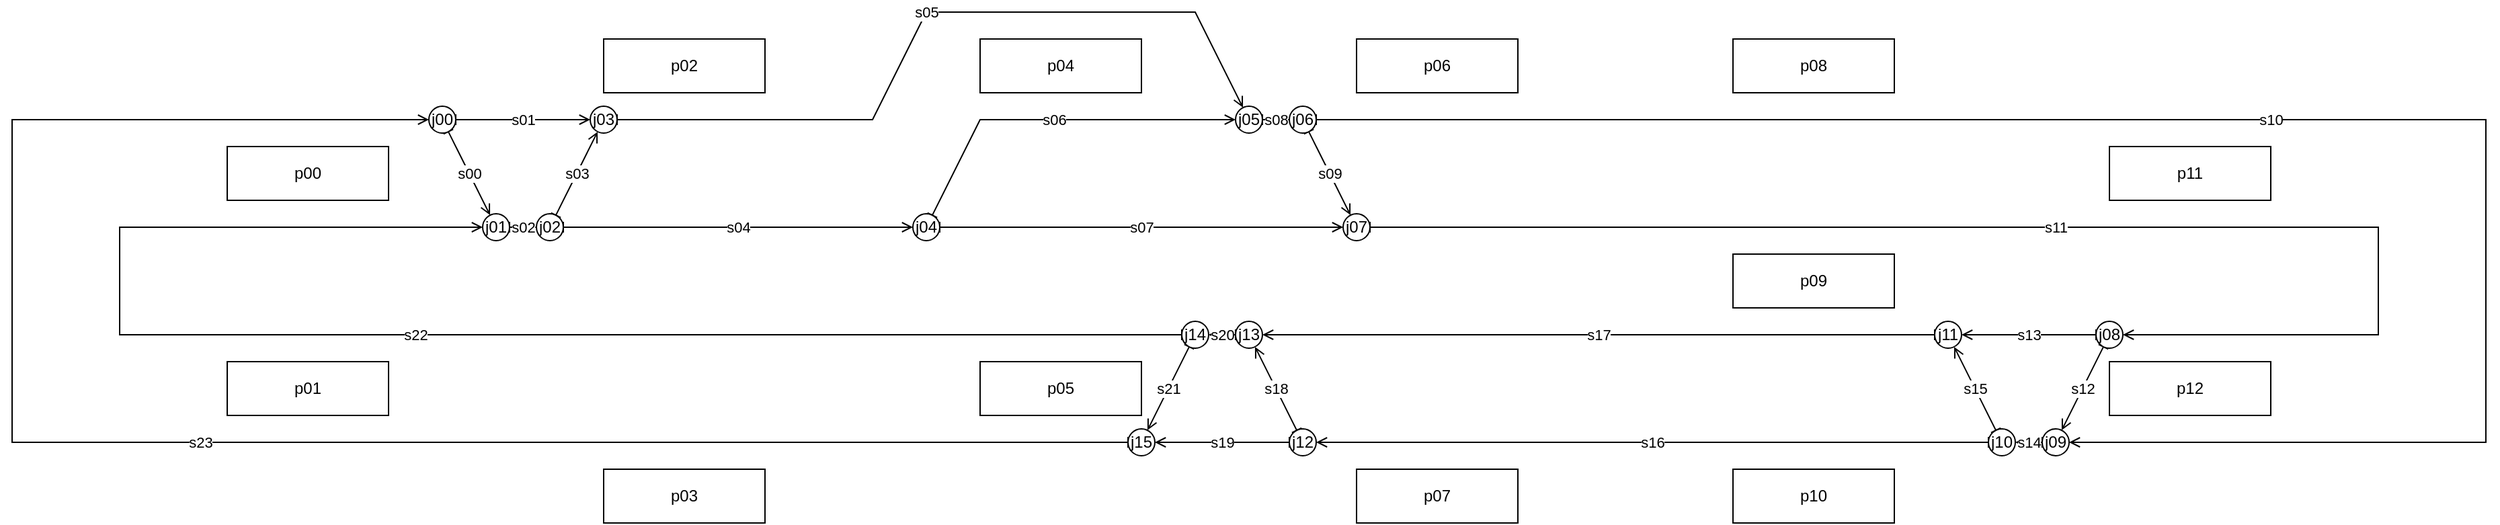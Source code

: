 <mxfile compressed="false" version="20.8.16" type="device">
  <diagram name="v3" id="9n7vPRytGBd8-qQ8bjde">
    <mxGraphModel dx="766" dy="528" grid="1" gridSize="10" guides="1" tooltips="1" connect="1" arrows="1" fold="1" page="1" pageScale="1" pageWidth="827" pageHeight="1169" math="0" shadow="0">
      <root>
        <mxCell id="AcLKcFcPObNCE5Jz1mWQ-0" />
        <mxCell id="AcLKcFcPObNCE5Jz1mWQ-1" parent="AcLKcFcPObNCE5Jz1mWQ-0" />
        <object label="%id%" placeholders="1" type="section" id="s22">
          <mxCell style="endArrow=open;html=1;rounded=0;startArrow=baseDash;startFill=0;endFill=0;" parent="AcLKcFcPObNCE5Jz1mWQ-1" source="j14" target="j01" edge="1">
            <mxGeometry width="100" height="100" relative="1" as="geometry">
              <mxPoint x="960" y="400" as="sourcePoint" />
              <mxPoint x="440" y="320" as="targetPoint" />
              <Array as="points">
                <mxPoint x="160" y="400" />
                <mxPoint x="160" y="320" />
              </Array>
            </mxGeometry>
          </mxCell>
        </object>
        <object label="%id%" placeholders="1" type="platform" id="p00">
          <mxCell style="rounded=0;whiteSpace=wrap;html=1;" parent="AcLKcFcPObNCE5Jz1mWQ-1" vertex="1">
            <mxGeometry x="240" y="260" width="120" height="40" as="geometry" />
          </mxCell>
        </object>
        <object label="%id%" placeholders="1" type="platform" id="p01">
          <mxCell style="rounded=0;whiteSpace=wrap;html=1;" parent="AcLKcFcPObNCE5Jz1mWQ-1" vertex="1">
            <mxGeometry x="240" y="420" width="120" height="40" as="geometry" />
          </mxCell>
        </object>
        <object label="%id%" placeholders="1" type="section" id="s00">
          <mxCell style="endArrow=open;html=1;rounded=0;startArrow=baseDash;startFill=0;endFill=0;" parent="AcLKcFcPObNCE5Jz1mWQ-1" source="j00" target="j01" edge="1">
            <mxGeometry width="100" height="100" relative="1" as="geometry">
              <mxPoint x="400" y="238.62" as="sourcePoint" />
              <mxPoint x="440" y="318" as="targetPoint" />
            </mxGeometry>
          </mxCell>
        </object>
        <object label="%id%" placeholders="1" type="section" id="s03">
          <mxCell style="endArrow=open;html=1;rounded=0;startArrow=baseDash;startFill=0;endFill=0;" parent="AcLKcFcPObNCE5Jz1mWQ-1" source="j02" target="j03" edge="1">
            <mxGeometry width="100" height="100" relative="1" as="geometry">
              <mxPoint x="480" y="318.62" as="sourcePoint" />
              <mxPoint x="520" y="238.62" as="targetPoint" />
            </mxGeometry>
          </mxCell>
        </object>
        <object label="%id%" placeholders="1" type="section" id="s01">
          <mxCell style="endArrow=open;html=1;rounded=0;startArrow=baseDash;startFill=0;endFill=0;" parent="AcLKcFcPObNCE5Jz1mWQ-1" source="j00" target="j03" edge="1">
            <mxGeometry width="100" height="100" relative="1" as="geometry">
              <mxPoint x="440" y="230" as="sourcePoint" />
              <mxPoint x="520" y="238.62" as="targetPoint" />
            </mxGeometry>
          </mxCell>
        </object>
        <object label="%id%" placeholders="1" type="section" id="s02">
          <mxCell style="endArrow=open;html=1;rounded=0;startArrow=baseDash;startFill=0;endFill=0;" parent="AcLKcFcPObNCE5Jz1mWQ-1" source="j01" target="j02" edge="1">
            <mxGeometry width="100" height="100" relative="1" as="geometry">
              <mxPoint x="440" y="318.62" as="sourcePoint" />
              <mxPoint x="480" y="318.62" as="targetPoint" />
            </mxGeometry>
          </mxCell>
        </object>
        <object label="%id%" placeholders="1" type="platform" id="p02">
          <mxCell style="rounded=0;whiteSpace=wrap;html=1;" parent="AcLKcFcPObNCE5Jz1mWQ-1" vertex="1">
            <mxGeometry x="520" y="180" width="120" height="40" as="geometry" />
          </mxCell>
        </object>
        <object label="%id%" placeholders="1" type="section" id="s05">
          <mxCell style="endArrow=open;html=1;rounded=0;startArrow=baseDash;startFill=0;endFill=0;" parent="AcLKcFcPObNCE5Jz1mWQ-1" source="j03" target="j05" edge="1">
            <mxGeometry width="100" height="100" relative="1" as="geometry">
              <mxPoint x="520" y="240.0" as="sourcePoint" />
              <mxPoint x="1000" y="240" as="targetPoint" />
              <Array as="points">
                <mxPoint x="720" y="240" />
                <mxPoint x="760" y="160" />
                <mxPoint x="960" y="160" />
              </Array>
            </mxGeometry>
          </mxCell>
        </object>
        <object label="%id%" placeholders="1" type="section" id="s06">
          <mxCell style="endArrow=open;html=1;rounded=0;startArrow=baseDash;startFill=0;endFill=0;" parent="AcLKcFcPObNCE5Jz1mWQ-1" source="j04" target="j05" edge="1">
            <mxGeometry width="100" height="100" relative="1" as="geometry">
              <mxPoint x="480" y="320" as="sourcePoint" />
              <mxPoint x="1000" y="240" as="targetPoint" />
              <Array as="points">
                <mxPoint x="800" y="240" />
              </Array>
            </mxGeometry>
          </mxCell>
        </object>
        <object label="%id%" placeholders="1" type="platform" id="p04">
          <mxCell style="rounded=0;whiteSpace=wrap;html=1;" parent="AcLKcFcPObNCE5Jz1mWQ-1" vertex="1">
            <mxGeometry x="800" y="180" width="120" height="40" as="geometry" />
          </mxCell>
        </object>
        <object label="%id%" placeholders="1" type="section" id="s07">
          <mxCell style="endArrow=open;html=1;rounded=0;startArrow=baseDash;startFill=0;endFill=0;" parent="AcLKcFcPObNCE5Jz1mWQ-1" source="j04" target="j07" edge="1">
            <mxGeometry width="100" height="100" relative="1" as="geometry">
              <mxPoint x="760" y="320" as="sourcePoint" />
              <mxPoint x="1080" y="320" as="targetPoint" />
            </mxGeometry>
          </mxCell>
        </object>
        <object label="%id%" placeholders="1" type="section" id="s09">
          <mxCell style="endArrow=open;html=1;rounded=0;startArrow=baseDash;startFill=0;endFill=0;" parent="AcLKcFcPObNCE5Jz1mWQ-1" source="j06" target="j07" edge="1">
            <mxGeometry width="100" height="100" relative="1" as="geometry">
              <mxPoint x="1030" y="270" as="sourcePoint" />
              <mxPoint x="1080" y="320" as="targetPoint" />
              <Array as="points" />
            </mxGeometry>
          </mxCell>
        </object>
        <object label="%id%" placeholders="1" type="section" id="s11">
          <mxCell style="endArrow=open;html=1;rounded=0;startArrow=baseDash;startFill=0;endFill=0;" parent="AcLKcFcPObNCE5Jz1mWQ-1" source="j07" target="j08" edge="1">
            <mxGeometry width="100" height="100" relative="1" as="geometry">
              <mxPoint x="1080" y="319.16" as="sourcePoint" />
              <mxPoint x="1640" y="400" as="targetPoint" />
              <Array as="points">
                <mxPoint x="1840" y="320" />
                <mxPoint x="1840" y="400" />
              </Array>
            </mxGeometry>
          </mxCell>
        </object>
        <object label="%id%" placeholders="1" type="section" id="s10">
          <mxCell style="endArrow=open;html=1;rounded=0;startArrow=baseDash;startFill=0;endFill=0;" parent="AcLKcFcPObNCE5Jz1mWQ-1" source="j06" target="j09" edge="1">
            <mxGeometry width="100" height="100" relative="1" as="geometry">
              <mxPoint x="1040.0" y="240.0" as="sourcePoint" />
              <mxPoint x="1600" y="480" as="targetPoint" />
              <Array as="points">
                <mxPoint x="1920" y="240" />
                <mxPoint x="1920" y="480" />
              </Array>
            </mxGeometry>
          </mxCell>
        </object>
        <object label="%id%" placeholders="1" type="platform" id="p06">
          <mxCell style="rounded=0;whiteSpace=wrap;html=1;" parent="AcLKcFcPObNCE5Jz1mWQ-1" vertex="1">
            <mxGeometry x="1080" y="180" width="120" height="40" as="geometry" />
          </mxCell>
        </object>
        <object label="%id%" placeholders="1" type="platform" id="p08">
          <mxCell style="rounded=0;whiteSpace=wrap;html=1;" parent="AcLKcFcPObNCE5Jz1mWQ-1" vertex="1">
            <mxGeometry x="1360" y="180" width="120" height="40" as="geometry" />
          </mxCell>
        </object>
        <object label="%id%" placeholders="1" type="platform" id="p11">
          <mxCell style="rounded=0;whiteSpace=wrap;html=1;" parent="AcLKcFcPObNCE5Jz1mWQ-1" vertex="1">
            <mxGeometry x="1640" y="260" width="120" height="40" as="geometry" />
          </mxCell>
        </object>
        <object label="%id%" placeholders="1" type="platform" id="p12">
          <mxCell style="rounded=0;whiteSpace=wrap;html=1;" parent="AcLKcFcPObNCE5Jz1mWQ-1" vertex="1">
            <mxGeometry x="1640" y="420" width="120" height="40" as="geometry" />
          </mxCell>
        </object>
        <object label="%id%" placeholders="1" type="section" id="s12">
          <mxCell style="endArrow=open;html=1;rounded=0;startArrow=baseDash;startFill=0;endFill=0;" parent="AcLKcFcPObNCE5Jz1mWQ-1" source="j08" target="j09" edge="1">
            <mxGeometry width="100" height="100" relative="1" as="geometry">
              <mxPoint x="1640" y="399.4" as="sourcePoint" />
              <mxPoint x="1600" y="479.4" as="targetPoint" />
            </mxGeometry>
          </mxCell>
        </object>
        <object label="%id%" placeholders="1" type="section" id="s15">
          <mxCell style="endArrow=open;html=1;rounded=0;startArrow=baseDash;startFill=0;endFill=0;" parent="AcLKcFcPObNCE5Jz1mWQ-1" source="j10" target="j11" edge="1">
            <mxGeometry width="100" height="100" relative="1" as="geometry">
              <mxPoint x="1560" y="479.4" as="sourcePoint" />
              <mxPoint x="1520" y="399.4" as="targetPoint" />
            </mxGeometry>
          </mxCell>
        </object>
        <object label="%id%" placeholders="1" type="section" id="s13">
          <mxCell style="endArrow=open;html=1;rounded=0;startArrow=baseDash;startFill=0;endFill=0;" parent="AcLKcFcPObNCE5Jz1mWQ-1" source="j08" target="j11" edge="1">
            <mxGeometry width="100" height="100" relative="1" as="geometry">
              <mxPoint x="1640" y="399.4" as="sourcePoint" />
              <mxPoint x="1520" y="399.4" as="targetPoint" />
            </mxGeometry>
          </mxCell>
        </object>
        <object label="%id%" placeholders="1" type="section" id="s14">
          <mxCell style="endArrow=open;html=1;rounded=0;startArrow=baseDash;startFill=0;endFill=0;" parent="AcLKcFcPObNCE5Jz1mWQ-1" source="j09" target="j10" edge="1">
            <mxGeometry width="100" height="100" relative="1" as="geometry">
              <mxPoint x="1600" y="479.4" as="sourcePoint" />
              <mxPoint x="1560" y="479.4" as="targetPoint" />
            </mxGeometry>
          </mxCell>
        </object>
        <object label="%id%" placeholders="1" type="platform" id="p09">
          <mxCell style="rounded=0;whiteSpace=wrap;html=1;" parent="AcLKcFcPObNCE5Jz1mWQ-1" vertex="1">
            <mxGeometry x="1360" y="340" width="120" height="40" as="geometry" />
          </mxCell>
        </object>
        <object label="%id%" placeholders="1" type="platform" id="p10">
          <mxCell style="rounded=0;whiteSpace=wrap;html=1;" parent="AcLKcFcPObNCE5Jz1mWQ-1" vertex="1">
            <mxGeometry x="1360" y="500" width="120" height="40" as="geometry" />
          </mxCell>
        </object>
        <object label="%id%" placeholders="1" type="section" id="s17">
          <mxCell style="endArrow=open;html=1;rounded=0;startArrow=baseDash;startFill=0;endFill=0;" parent="AcLKcFcPObNCE5Jz1mWQ-1" source="j11" target="j13" edge="1">
            <mxGeometry width="100" height="100" relative="1" as="geometry">
              <mxPoint x="1510" y="380" as="sourcePoint" />
              <mxPoint x="1000" y="400" as="targetPoint" />
            </mxGeometry>
          </mxCell>
        </object>
        <object label="%id%" placeholders="1" type="section" id="s16">
          <mxCell style="endArrow=open;html=1;rounded=0;startArrow=baseDash;startFill=0;endFill=0;" parent="AcLKcFcPObNCE5Jz1mWQ-1" source="j10" target="j12" edge="1">
            <mxGeometry width="100" height="100" relative="1" as="geometry">
              <mxPoint x="1560" y="480" as="sourcePoint" />
              <mxPoint x="1040" y="480" as="targetPoint" />
            </mxGeometry>
          </mxCell>
        </object>
        <object label="%id%" placeholders="1" type="platform" id="p07">
          <mxCell style="rounded=0;whiteSpace=wrap;html=1;" parent="AcLKcFcPObNCE5Jz1mWQ-1" vertex="1">
            <mxGeometry x="1080" y="500" width="120" height="40" as="geometry" />
          </mxCell>
        </object>
        <object label="%id%" placeholders="1" type="platform" id="p03">
          <mxCell style="rounded=0;whiteSpace=wrap;html=1;" parent="AcLKcFcPObNCE5Jz1mWQ-1" vertex="1">
            <mxGeometry x="520" y="500" width="120" height="40" as="geometry" />
          </mxCell>
        </object>
        <object label="%id%" placeholders="1" type="section" id="s21">
          <mxCell style="endArrow=open;html=1;rounded=0;startArrow=baseDash;startFill=0;endFill=0;" parent="AcLKcFcPObNCE5Jz1mWQ-1" source="j14" target="j15" edge="1">
            <mxGeometry width="100" height="100" relative="1" as="geometry">
              <mxPoint x="960" y="400.0" as="sourcePoint" />
              <mxPoint x="920" y="480.0" as="targetPoint" />
            </mxGeometry>
          </mxCell>
        </object>
        <object label="%id%" placeholders="1" type="section" id="s18">
          <mxCell style="endArrow=open;html=1;rounded=0;startArrow=baseDash;startFill=0;endFill=0;" parent="AcLKcFcPObNCE5Jz1mWQ-1" source="j12" target="j13" edge="1">
            <mxGeometry width="100" height="100" relative="1" as="geometry">
              <mxPoint x="1040" y="480.0" as="sourcePoint" />
              <mxPoint x="1000" y="400.0" as="targetPoint" />
            </mxGeometry>
          </mxCell>
        </object>
        <object label="%id%" placeholders="1" type="section" id="s20">
          <mxCell style="endArrow=open;html=1;rounded=0;startArrow=baseDash;startFill=0;endFill=0;" parent="AcLKcFcPObNCE5Jz1mWQ-1" source="j13" target="j14" edge="1">
            <mxGeometry width="100" height="100" relative="1" as="geometry">
              <mxPoint x="1000" y="400" as="sourcePoint" />
              <mxPoint x="960" y="400" as="targetPoint" />
            </mxGeometry>
          </mxCell>
        </object>
        <object label="%id%" placeholders="1" type="section" id="s19">
          <mxCell style="endArrow=open;html=1;rounded=0;startArrow=baseDash;startFill=0;endFill=0;" parent="AcLKcFcPObNCE5Jz1mWQ-1" source="j12" target="j15" edge="1">
            <mxGeometry width="100" height="100" relative="1" as="geometry">
              <mxPoint x="1040" y="480" as="sourcePoint" />
              <mxPoint x="920" y="480" as="targetPoint" />
            </mxGeometry>
          </mxCell>
        </object>
        <object label="%id%" placeholders="1" type="platform" id="p05">
          <mxCell style="rounded=0;whiteSpace=wrap;html=1;" parent="AcLKcFcPObNCE5Jz1mWQ-1" vertex="1">
            <mxGeometry x="800" y="420" width="120" height="40" as="geometry" />
          </mxCell>
        </object>
        <object label="%id%" placeholders="1" type="section" id="s23">
          <mxCell style="endArrow=open;html=1;rounded=0;startArrow=baseDash;startFill=0;endFill=0;movable=1;resizable=1;rotatable=1;deletable=1;editable=1;connectable=1;" parent="AcLKcFcPObNCE5Jz1mWQ-1" source="j15" target="j00" edge="1">
            <mxGeometry width="100" height="100" relative="1" as="geometry">
              <mxPoint x="920" y="480" as="sourcePoint" />
              <mxPoint x="400" y="240" as="targetPoint" />
              <Array as="points">
                <mxPoint x="80" y="480" />
                <mxPoint x="80" y="240" />
              </Array>
            </mxGeometry>
          </mxCell>
        </object>
        <object label="%id%" placeholders="1" type="junction" id="j00">
          <mxCell style="ellipse;whiteSpace=wrap;html=1;aspect=fixed;perimeter=ellipsePerimeter;" parent="AcLKcFcPObNCE5Jz1mWQ-1" vertex="1">
            <mxGeometry x="390" y="230" width="20" height="20" as="geometry" />
          </mxCell>
        </object>
        <object label="%id%" placeholders="1" type="junction" id="j01">
          <mxCell style="ellipse;whiteSpace=wrap;html=1;aspect=fixed;" parent="AcLKcFcPObNCE5Jz1mWQ-1" vertex="1">
            <mxGeometry x="430" y="310" width="20" height="20" as="geometry" />
          </mxCell>
        </object>
        <object label="%id%" placeholders="1" type="section" id="s04">
          <mxCell style="rounded=0;orthogonalLoop=1;jettySize=auto;html=1;startArrow=baseDash;startFill=0;endArrow=open;endFill=0;" parent="AcLKcFcPObNCE5Jz1mWQ-1" source="j02" target="j04" edge="1">
            <mxGeometry relative="1" as="geometry" />
          </mxCell>
        </object>
        <object label="%id%" placeholders="1" type="junction" id="j02">
          <mxCell style="ellipse;whiteSpace=wrap;html=1;aspect=fixed;" parent="AcLKcFcPObNCE5Jz1mWQ-1" vertex="1">
            <mxGeometry x="470" y="310" width="20" height="20" as="geometry" />
          </mxCell>
        </object>
        <object label="%id%" placeholders="1" type="junction" id="j03">
          <mxCell style="ellipse;whiteSpace=wrap;html=1;aspect=fixed;" parent="AcLKcFcPObNCE5Jz1mWQ-1" vertex="1">
            <mxGeometry x="510" y="230" width="20" height="20" as="geometry" />
          </mxCell>
        </object>
        <object label="%id%" placeholders="1" type="junction" id="j14">
          <mxCell style="ellipse;whiteSpace=wrap;html=1;aspect=fixed;" parent="AcLKcFcPObNCE5Jz1mWQ-1" vertex="1">
            <mxGeometry x="950" y="390" width="20" height="20" as="geometry" />
          </mxCell>
        </object>
        <object label="%id%" placeholders="1" type="junction" id="j13">
          <mxCell style="ellipse;whiteSpace=wrap;html=1;aspect=fixed;" parent="AcLKcFcPObNCE5Jz1mWQ-1" vertex="1">
            <mxGeometry x="990" y="390" width="20" height="20" as="geometry" />
          </mxCell>
        </object>
        <object label="%id%" placeholders="1" type="junction" id="j15">
          <mxCell style="ellipse;whiteSpace=wrap;html=1;aspect=fixed;" parent="AcLKcFcPObNCE5Jz1mWQ-1" vertex="1">
            <mxGeometry x="910" y="470" width="20" height="20" as="geometry" />
          </mxCell>
        </object>
        <object label="%id%" placeholders="1" type="junction" id="j12">
          <mxCell style="ellipse;whiteSpace=wrap;html=1;aspect=fixed;" parent="AcLKcFcPObNCE5Jz1mWQ-1" vertex="1">
            <mxGeometry x="1030" y="470" width="20" height="20" as="geometry" />
          </mxCell>
        </object>
        <object label="%id%" placeholders="1" type="junction" id="j04">
          <mxCell style="ellipse;whiteSpace=wrap;html=1;aspect=fixed;" parent="AcLKcFcPObNCE5Jz1mWQ-1" vertex="1">
            <mxGeometry x="750" y="310" width="20" height="20" as="geometry" />
          </mxCell>
        </object>
        <object label="%id%" placeholders="1" type="junction" id="j05">
          <mxCell style="ellipse;whiteSpace=wrap;html=1;aspect=fixed;" parent="AcLKcFcPObNCE5Jz1mWQ-1" vertex="1">
            <mxGeometry x="990" y="230" width="20" height="20" as="geometry" />
          </mxCell>
        </object>
        <object label="%id%" placeholders="1" type="section" id="s08">
          <mxCell style="endArrow=open;html=1;rounded=0;startArrow=baseDash;startFill=0;endFill=0;" parent="AcLKcFcPObNCE5Jz1mWQ-1" source="j05" target="j06" edge="1">
            <mxGeometry width="100" height="100" relative="1" as="geometry">
              <mxPoint x="1040" y="280" as="sourcePoint" />
              <mxPoint x="1050" y="270" as="targetPoint" />
              <Array as="points" />
            </mxGeometry>
          </mxCell>
        </object>
        <object label="%id%" placeholders="1" type="junction" id="j06">
          <mxCell style="ellipse;whiteSpace=wrap;html=1;aspect=fixed;" parent="AcLKcFcPObNCE5Jz1mWQ-1" vertex="1">
            <mxGeometry x="1030" y="230" width="20" height="20" as="geometry" />
          </mxCell>
        </object>
        <object label="%id%" placeholders="1" type="junction" id="j07">
          <mxCell style="ellipse;whiteSpace=wrap;html=1;aspect=fixed;" parent="AcLKcFcPObNCE5Jz1mWQ-1" vertex="1">
            <mxGeometry x="1070" y="310" width="20" height="20" as="geometry" />
          </mxCell>
        </object>
        <object label="%id%" placeholders="1" type="junction" id="j11">
          <mxCell style="ellipse;whiteSpace=wrap;html=1;aspect=fixed;" parent="AcLKcFcPObNCE5Jz1mWQ-1" vertex="1">
            <mxGeometry x="1510" y="390" width="20" height="20" as="geometry" />
          </mxCell>
        </object>
        <object label="%id%" placeholders="1" type="junction" id="j10">
          <mxCell style="ellipse;whiteSpace=wrap;html=1;aspect=fixed;" parent="AcLKcFcPObNCE5Jz1mWQ-1" vertex="1">
            <mxGeometry x="1550" y="470" width="20" height="20" as="geometry" />
          </mxCell>
        </object>
        <object label="%id%" placeholders="1" type="junction" id="j09">
          <mxCell style="ellipse;whiteSpace=wrap;html=1;aspect=fixed;" parent="AcLKcFcPObNCE5Jz1mWQ-1" vertex="1">
            <mxGeometry x="1590" y="470" width="20" height="20" as="geometry" />
          </mxCell>
        </object>
        <object label="%id%" placeholders="1" type="junction" id="j08">
          <mxCell style="ellipse;whiteSpace=wrap;html=1;aspect=fixed;" parent="AcLKcFcPObNCE5Jz1mWQ-1" vertex="1">
            <mxGeometry x="1630" y="390" width="20" height="20" as="geometry" />
          </mxCell>
        </object>
      </root>
    </mxGraphModel>
  </diagram>
</mxfile>
